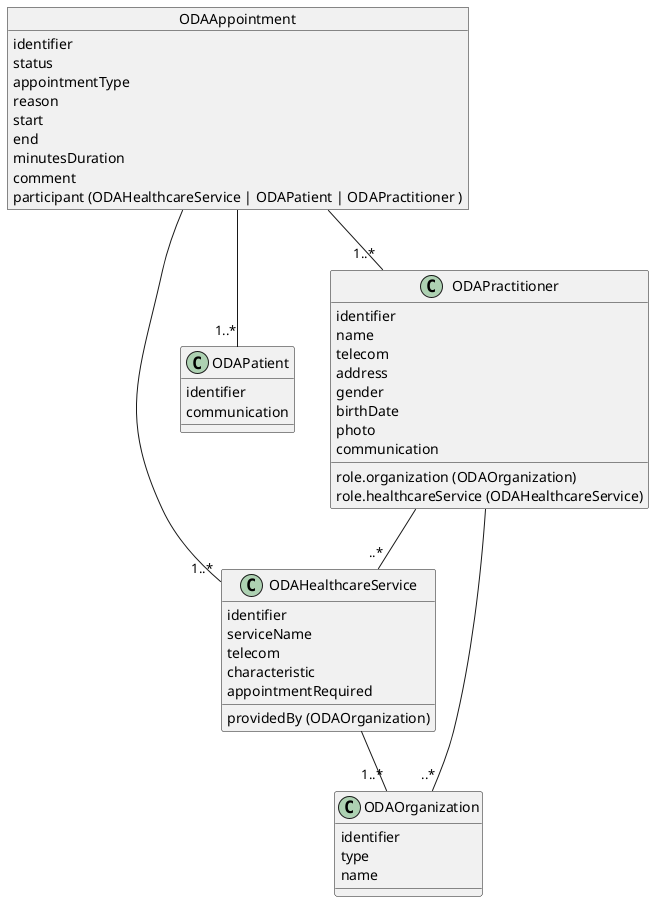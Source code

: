 @startuml
object ODAAppointment{
  identifier
  status
  appointmentType
  reason
  start
  end
  minutesDuration
  comment
  participant (ODAHealthcareService | ODAPatient | ODAPractitioner )
}

ODAAppointment -- "1..*" ODAHealthcareService
ODAAppointment -- "1..*" ODAPatient
ODAAppointment -- "1..*" ODAPractitioner

object ODAHealthcareService{
  identifier
  providedBy (ODAOrganization)
  serviceName
  telecom
  characteristic
  appointmentRequired
}

ODAHealthcareService -- "1..*" ODAOrganization

object ODAOrganization{
  identifier
  type
  name
}

object ODAPatient{
  identifier
  communication
}

object ODAPractitioner{
  identifier
  name
  telecom
  address
  gender
  birthDate  
  photo
  role.organization (ODAOrganization)
  role.healthcareService (ODAHealthcareService)
  communication
}

ODAPractitioner -- "..*" ODAOrganization
ODAPractitioner -- "..*" ODAHealthcareService
@enduml
